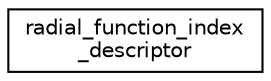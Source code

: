 digraph "Graphical Class Hierarchy"
{
 // INTERACTIVE_SVG=YES
  edge [fontname="Helvetica",fontsize="10",labelfontname="Helvetica",labelfontsize="10"];
  node [fontname="Helvetica",fontsize="10",shape=record];
  rankdir="LR";
  Node1 [label="radial_function_index\l_descriptor",height=0.2,width=0.4,color="black", fillcolor="white", style="filled",URL="$structradial__function__index__descriptor.html"];
}
